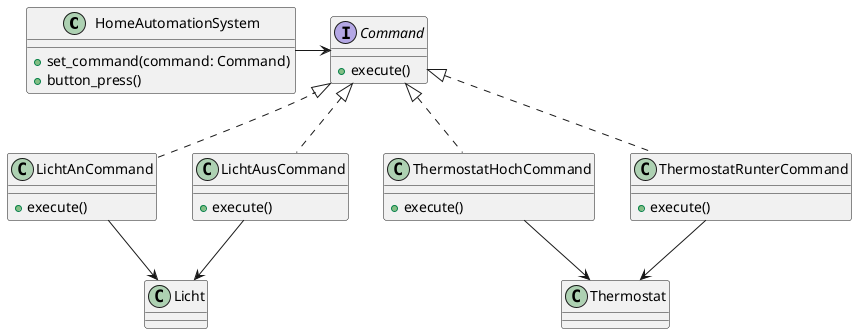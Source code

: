 @startuml
            class HomeAutomationSystem {
              +set_command(command: Command)
              +button_press()
            }

            interface Command {
              +execute()
            }

            class LichtAnCommand {
              +execute()
            }

            class LichtAusCommand {
              +execute()
            }

            class ThermostatHochCommand {
              +execute()
            }

            class ThermostatRunterCommand {
              +execute()
            }

            class Licht { }
            class Thermostat { }

            HomeAutomationSystem -right-> Command
            Command <|.. LichtAnCommand
            Command <|.. LichtAusCommand
            Command <|.. ThermostatHochCommand
            Command <|.. ThermostatRunterCommand
            LichtAnCommand -down-> Licht
            LichtAusCommand -down-> Licht
            ThermostatHochCommand -down-> Thermostat
            ThermostatRunterCommand -down-> Thermostat
            @enduml